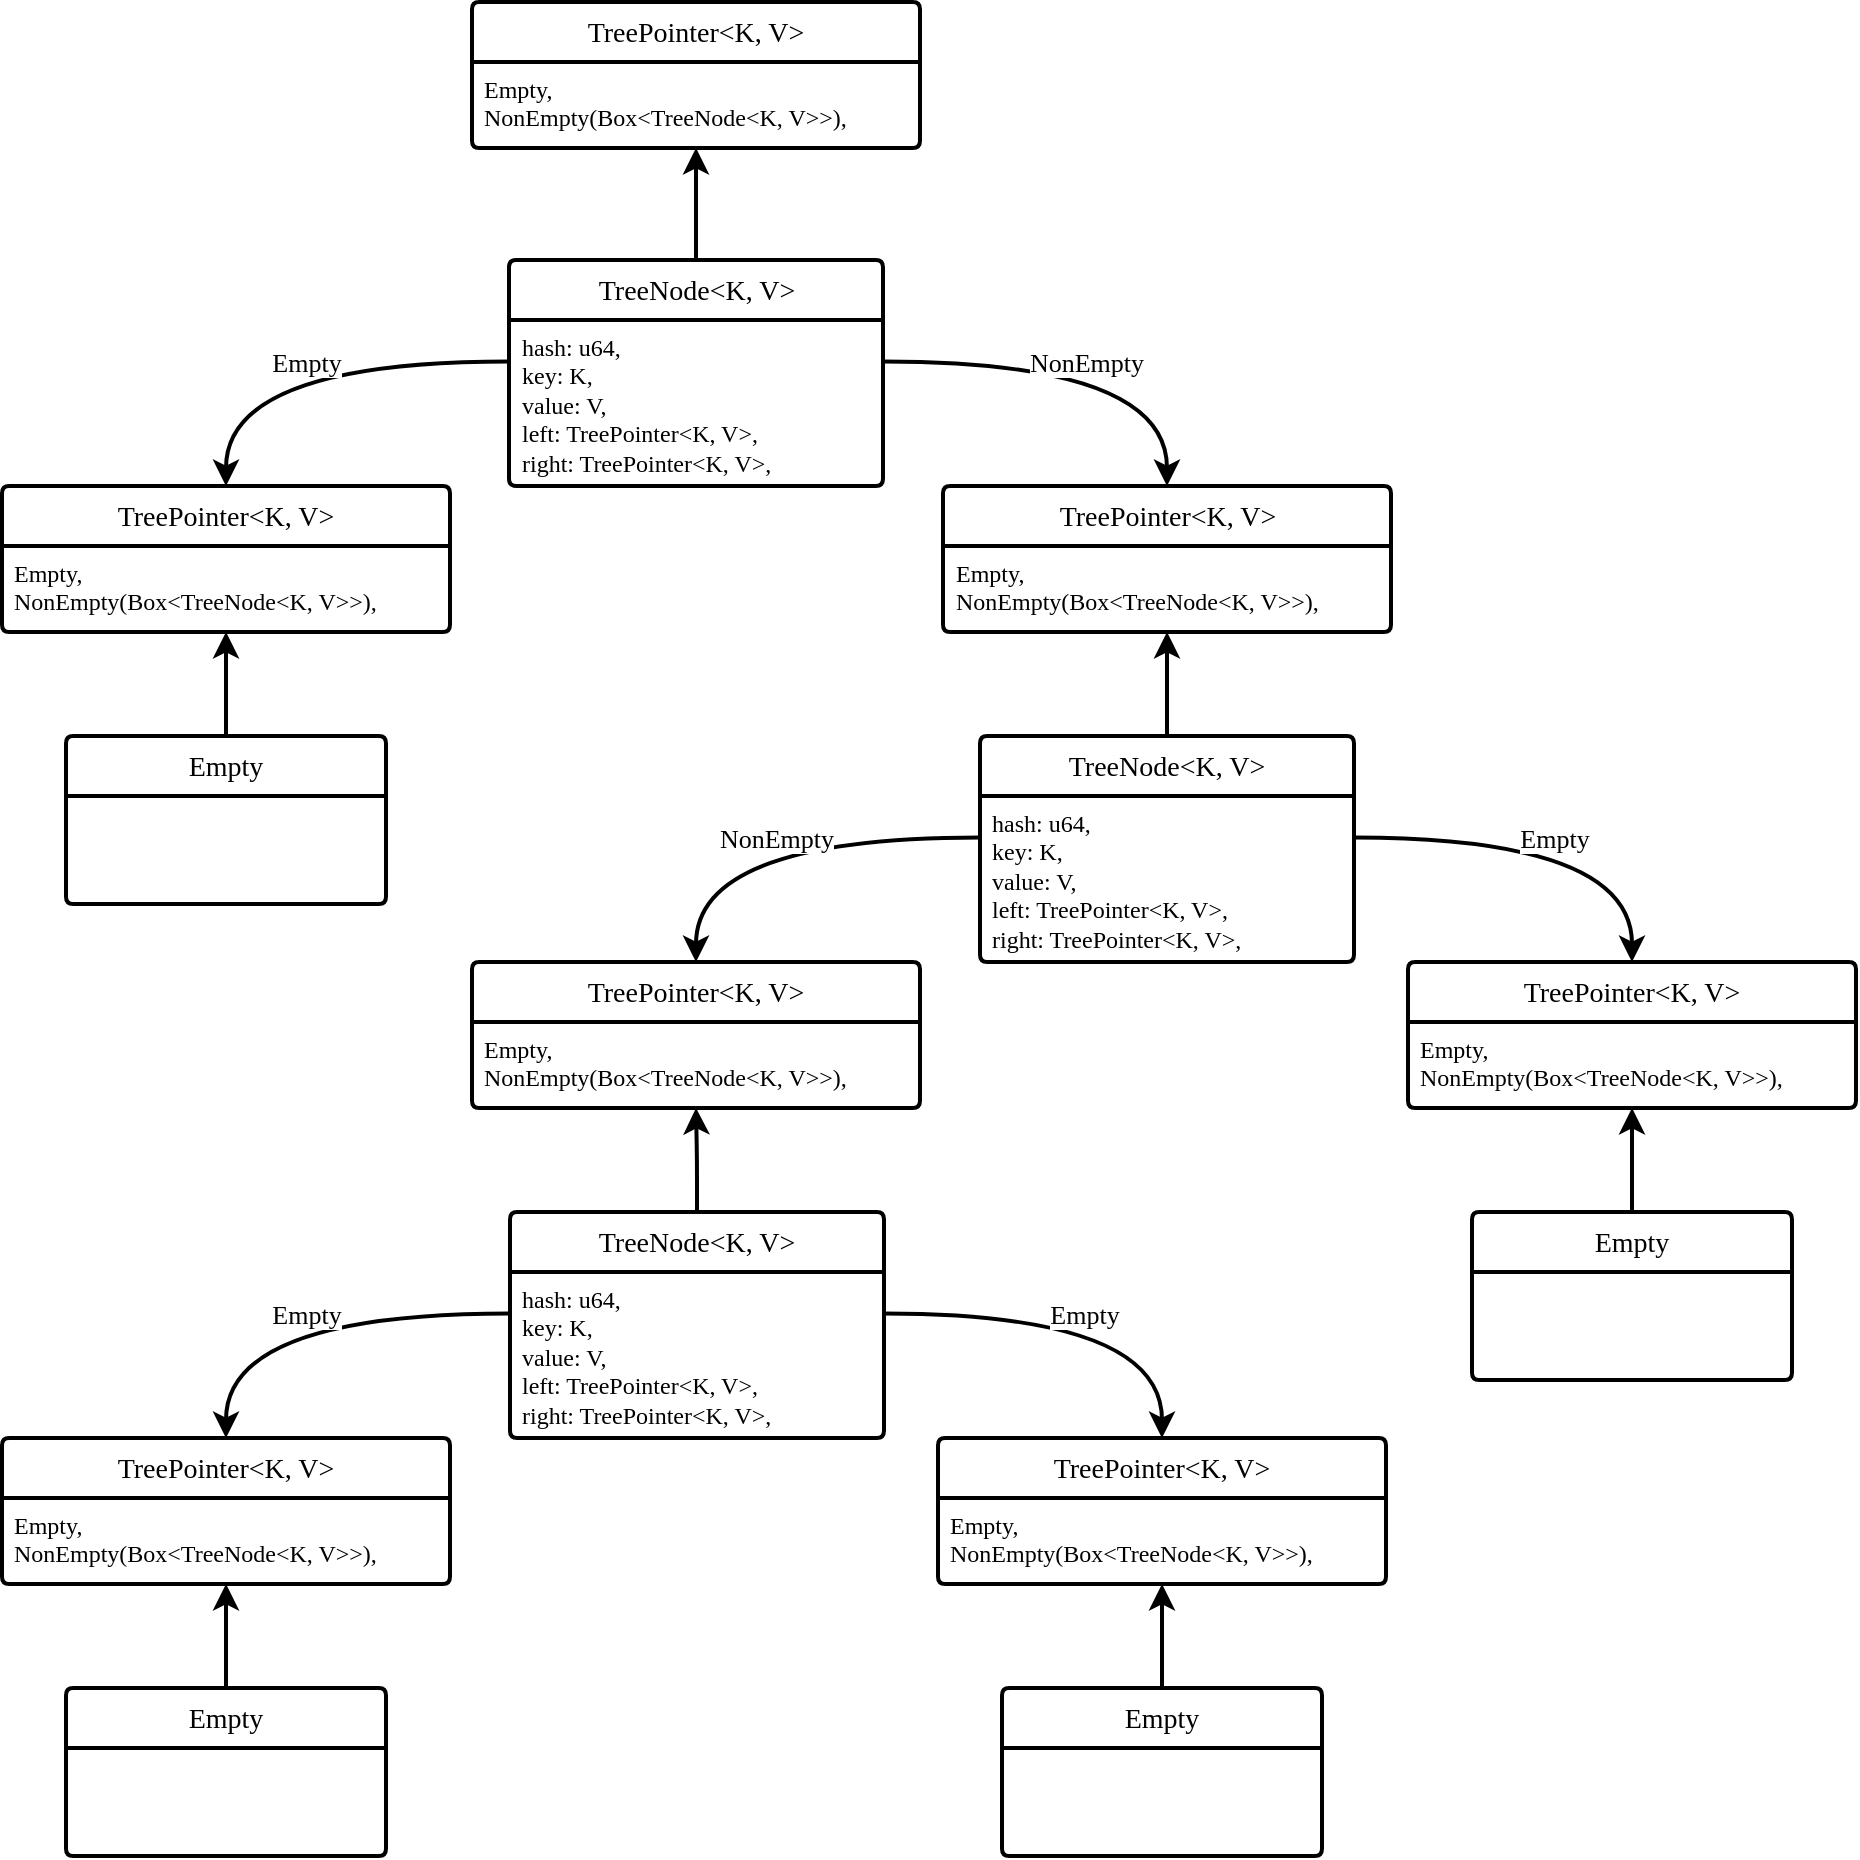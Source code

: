 <mxfile version="21.4.0" type="device" pages="4">
  <diagram name="Page-1" id="tUi_gBeqIM0t7qqyr_8D">
    <mxGraphModel dx="1252" dy="682" grid="0" gridSize="10" guides="1" tooltips="1" connect="1" arrows="1" fold="1" page="1" pageScale="1" pageWidth="827" pageHeight="1169" background="none" math="0" shadow="0">
      <root>
        <mxCell id="0" />
        <mxCell id="1" parent="0" />
        <mxCell id="XlgE8Wi3tB93STRmFZk--21" style="edgeStyle=orthogonalEdgeStyle;orthogonalLoop=1;jettySize=auto;html=1;exitX=0.5;exitY=0;exitDx=0;exitDy=0;entryX=0.5;entryY=1;entryDx=0;entryDy=0;curved=1;endSize=7;startSize=7;strokeWidth=2;" parent="1" source="m0QCa7isOWUrVZHU1kTx-17" target="XlgE8Wi3tB93STRmFZk--20" edge="1">
          <mxGeometry relative="1" as="geometry" />
        </mxCell>
        <mxCell id="m0QCa7isOWUrVZHU1kTx-17" value="&lt;font face=&quot;JetBrains Mono&quot;&gt;TreeNode&amp;lt;K, V&amp;gt;&lt;/font&gt;" style="swimlane;childLayout=stackLayout;horizontal=1;startSize=30;horizontalStack=0;rounded=1;fontSize=14;fontStyle=0;strokeWidth=2;resizeParent=0;resizeLast=1;shadow=0;dashed=0;align=center;arcSize=4;whiteSpace=wrap;html=1;expand=1;collapsible=0;" parent="1" vertex="1">
          <mxGeometry x="412.5" y="213" width="187" height="113" as="geometry" />
        </mxCell>
        <mxCell id="m0QCa7isOWUrVZHU1kTx-18" value="&lt;font face=&quot;JetBrains Mono&quot;&gt;hash: u64,&lt;br&gt;key: K,&lt;br&gt;value: V,&lt;br&gt;left: TreePointer&amp;lt;K, V&amp;gt;,&lt;br&gt;right: TreePointer&amp;lt;K, V&amp;gt;,&lt;br&gt;&lt;/font&gt;" style="align=left;strokeColor=none;fillColor=none;spacingLeft=4;fontSize=12;verticalAlign=top;resizable=0;rotatable=0;part=1;html=1;" parent="m0QCa7isOWUrVZHU1kTx-17" vertex="1">
          <mxGeometry y="30" width="187" height="83" as="geometry" />
        </mxCell>
        <mxCell id="m0QCa7isOWUrVZHU1kTx-21" value="&lt;font face=&quot;JetBrains Mono&quot;&gt;TreePointer&amp;lt;K, V&amp;gt;&lt;/font&gt;" style="swimlane;childLayout=stackLayout;horizontal=1;startSize=30;horizontalStack=0;rounded=1;fontSize=14;fontStyle=0;strokeWidth=2;resizeParent=0;resizeLast=1;shadow=0;dashed=0;align=center;arcSize=4;whiteSpace=wrap;html=1;expand=1;collapsible=0;" parent="1" vertex="1">
          <mxGeometry x="159" y="326" width="224" height="73" as="geometry" />
        </mxCell>
        <mxCell id="m0QCa7isOWUrVZHU1kTx-22" value="&lt;font face=&quot;JetBrains Mono&quot;&gt;Empty,&lt;br&gt;NonEmpty(Box&amp;lt;TreeNode&amp;lt;K, V&amp;gt;&amp;gt;),&lt;br&gt;&lt;/font&gt;" style="align=left;strokeColor=none;fillColor=none;spacingLeft=4;fontSize=12;verticalAlign=top;resizable=0;rotatable=0;part=1;html=1;" parent="m0QCa7isOWUrVZHU1kTx-21" vertex="1">
          <mxGeometry y="30" width="224" height="43" as="geometry" />
        </mxCell>
        <mxCell id="m0QCa7isOWUrVZHU1kTx-26" value="NonEmpty" style="edgeStyle=orthogonalEdgeStyle;orthogonalLoop=1;jettySize=auto;html=1;exitX=1;exitY=0.25;exitDx=0;exitDy=0;endSize=7;startSize=7;strokeWidth=2;curved=1;entryX=0.5;entryY=0;entryDx=0;entryDy=0;fontSize=13;fontFamily=JetBrains Mono;" parent="1" source="m0QCa7isOWUrVZHU1kTx-18" target="XlgE8Wi3tB93STRmFZk--3" edge="1">
          <mxGeometry relative="1" as="geometry">
            <mxPoint x="740.5" y="191" as="targetPoint" />
          </mxGeometry>
        </mxCell>
        <mxCell id="m0QCa7isOWUrVZHU1kTx-29" style="edgeStyle=orthogonalEdgeStyle;rounded=1;orthogonalLoop=1;jettySize=auto;html=1;exitX=0.5;exitY=0;exitDx=0;exitDy=0;entryX=0.5;entryY=1;entryDx=0;entryDy=0;endSize=7;startSize=7;strokeWidth=2;" parent="1" source="XlgE8Wi3tB93STRmFZk--6" target="XlgE8Wi3tB93STRmFZk--4" edge="1">
          <mxGeometry relative="1" as="geometry">
            <mxPoint x="741.5" y="451" as="sourcePoint" />
            <mxPoint x="727" y="420" as="targetPoint" />
          </mxGeometry>
        </mxCell>
        <mxCell id="m0QCa7isOWUrVZHU1kTx-32" style="edgeStyle=orthogonalEdgeStyle;rounded=1;orthogonalLoop=1;jettySize=auto;html=1;exitX=0.5;exitY=0;exitDx=0;exitDy=0;entryX=0.5;entryY=1;entryDx=0;entryDy=0;endSize=7;startSize=7;strokeWidth=2;" parent="1" source="m0QCa7isOWUrVZHU1kTx-30" target="m0QCa7isOWUrVZHU1kTx-22" edge="1">
          <mxGeometry relative="1" as="geometry" />
        </mxCell>
        <mxCell id="m0QCa7isOWUrVZHU1kTx-30" value="&lt;font face=&quot;JetBrains Mono&quot;&gt;Empty&lt;/font&gt;" style="swimlane;childLayout=stackLayout;horizontal=1;startSize=30;horizontalStack=0;rounded=1;fontSize=14;fontStyle=0;strokeWidth=2;resizeParent=0;resizeLast=1;shadow=0;dashed=0;align=center;arcSize=4;whiteSpace=wrap;html=1;expand=1;collapsible=0;" parent="1" vertex="1">
          <mxGeometry x="191" y="451" width="160" height="84" as="geometry" />
        </mxCell>
        <mxCell id="XlgE8Wi3tB93STRmFZk--2" value="Empty" style="edgeStyle=orthogonalEdgeStyle;orthogonalLoop=1;jettySize=auto;html=1;exitX=0;exitY=0.25;exitDx=0;exitDy=0;entryX=0.5;entryY=0;entryDx=0;entryDy=0;endSize=7;startSize=7;strokeWidth=2;curved=1;fontFamily=JetBrains Mono;fontSize=13;" parent="1" source="m0QCa7isOWUrVZHU1kTx-18" target="m0QCa7isOWUrVZHU1kTx-21" edge="1">
          <mxGeometry relative="1" as="geometry" />
        </mxCell>
        <mxCell id="XlgE8Wi3tB93STRmFZk--3" value="&lt;font face=&quot;JetBrains Mono&quot;&gt;TreePointer&amp;lt;K, V&amp;gt;&lt;/font&gt;" style="swimlane;childLayout=stackLayout;horizontal=1;startSize=30;horizontalStack=0;rounded=1;fontSize=14;fontStyle=0;strokeWidth=2;resizeParent=0;resizeLast=1;shadow=0;dashed=0;align=center;arcSize=4;whiteSpace=wrap;html=1;expand=1;collapsible=0;" parent="1" vertex="1">
          <mxGeometry x="629.5" y="326" width="224" height="73" as="geometry" />
        </mxCell>
        <mxCell id="XlgE8Wi3tB93STRmFZk--4" value="&lt;font face=&quot;JetBrains Mono&quot;&gt;Empty,&lt;br&gt;NonEmpty(Box&amp;lt;TreeNode&amp;lt;K, V&amp;gt;&amp;gt;),&lt;br&gt;&lt;/font&gt;" style="align=left;strokeColor=none;fillColor=none;spacingLeft=4;fontSize=12;verticalAlign=top;resizable=0;rotatable=0;part=1;html=1;" parent="XlgE8Wi3tB93STRmFZk--3" vertex="1">
          <mxGeometry y="30" width="224" height="43" as="geometry" />
        </mxCell>
        <mxCell id="XlgE8Wi3tB93STRmFZk--6" value="&lt;font face=&quot;JetBrains Mono&quot;&gt;TreeNode&amp;lt;K, V&amp;gt;&lt;/font&gt;" style="swimlane;childLayout=stackLayout;horizontal=1;startSize=30;horizontalStack=0;rounded=1;fontSize=14;fontStyle=0;strokeWidth=2;resizeParent=0;resizeLast=1;shadow=0;dashed=0;align=center;arcSize=4;whiteSpace=wrap;html=1;expand=1;collapsible=0;" parent="1" vertex="1">
          <mxGeometry x="648" y="451" width="187" height="113" as="geometry" />
        </mxCell>
        <mxCell id="XlgE8Wi3tB93STRmFZk--7" value="&lt;font face=&quot;JetBrains Mono&quot;&gt;hash: u64,&lt;br&gt;key: K,&lt;br&gt;value: V,&lt;br&gt;left: TreePointer&amp;lt;K, V&amp;gt;,&lt;br&gt;right: TreePointer&amp;lt;K, V&amp;gt;,&lt;br&gt;&lt;/font&gt;" style="align=left;strokeColor=none;fillColor=none;spacingLeft=4;fontSize=12;verticalAlign=top;resizable=0;rotatable=0;part=1;html=1;" parent="XlgE8Wi3tB93STRmFZk--6" vertex="1">
          <mxGeometry y="30" width="187" height="83" as="geometry" />
        </mxCell>
        <mxCell id="XlgE8Wi3tB93STRmFZk--9" value="&lt;font face=&quot;JetBrains Mono&quot;&gt;TreePointer&amp;lt;K, V&amp;gt;&lt;/font&gt;" style="swimlane;childLayout=stackLayout;horizontal=1;startSize=30;horizontalStack=0;rounded=1;fontSize=14;fontStyle=0;strokeWidth=2;resizeParent=0;resizeLast=1;shadow=0;dashed=0;align=center;arcSize=4;whiteSpace=wrap;html=1;expand=1;collapsible=0;" parent="1" vertex="1">
          <mxGeometry x="394" y="564" width="224" height="73" as="geometry" />
        </mxCell>
        <mxCell id="XlgE8Wi3tB93STRmFZk--10" value="&lt;font face=&quot;JetBrains Mono&quot;&gt;Empty,&lt;br&gt;NonEmpty(Box&amp;lt;TreeNode&amp;lt;K, V&amp;gt;&amp;gt;),&lt;br&gt;&lt;/font&gt;" style="align=left;strokeColor=none;fillColor=none;spacingLeft=4;fontSize=12;verticalAlign=top;resizable=0;rotatable=0;part=1;html=1;" parent="XlgE8Wi3tB93STRmFZk--9" vertex="1">
          <mxGeometry y="30" width="224" height="43" as="geometry" />
        </mxCell>
        <mxCell id="XlgE8Wi3tB93STRmFZk--11" style="edgeStyle=orthogonalEdgeStyle;rounded=1;orthogonalLoop=1;jettySize=auto;html=1;exitX=0.5;exitY=0;exitDx=0;exitDy=0;entryX=0.5;entryY=1;entryDx=0;entryDy=0;endSize=7;startSize=7;strokeWidth=2;" parent="1" source="XlgE8Wi3tB93STRmFZk--22" target="XlgE8Wi3tB93STRmFZk--10" edge="1">
          <mxGeometry relative="1" as="geometry">
            <mxPoint x="506" y="689" as="sourcePoint" />
          </mxGeometry>
        </mxCell>
        <mxCell id="XlgE8Wi3tB93STRmFZk--13" value="&lt;font face=&quot;JetBrains Mono&quot;&gt;TreePointer&amp;lt;K, V&amp;gt;&lt;/font&gt;" style="swimlane;childLayout=stackLayout;horizontal=1;startSize=30;horizontalStack=0;rounded=1;fontSize=14;fontStyle=0;strokeWidth=2;resizeParent=0;resizeLast=1;shadow=0;dashed=0;align=center;arcSize=4;whiteSpace=wrap;html=1;expand=1;collapsible=0;" parent="1" vertex="1">
          <mxGeometry x="862" y="564" width="224" height="73" as="geometry" />
        </mxCell>
        <mxCell id="XlgE8Wi3tB93STRmFZk--14" value="&lt;font face=&quot;JetBrains Mono&quot;&gt;Empty,&lt;br&gt;NonEmpty(Box&amp;lt;TreeNode&amp;lt;K, V&amp;gt;&amp;gt;),&lt;br&gt;&lt;/font&gt;" style="align=left;strokeColor=none;fillColor=none;spacingLeft=4;fontSize=12;verticalAlign=top;resizable=0;rotatable=0;part=1;html=1;" parent="XlgE8Wi3tB93STRmFZk--13" vertex="1">
          <mxGeometry y="30" width="224" height="43" as="geometry" />
        </mxCell>
        <mxCell id="XlgE8Wi3tB93STRmFZk--15" style="edgeStyle=orthogonalEdgeStyle;rounded=1;orthogonalLoop=1;jettySize=auto;html=1;exitX=0.5;exitY=0;exitDx=0;exitDy=0;entryX=0.5;entryY=1;entryDx=0;entryDy=0;endSize=7;startSize=7;strokeWidth=2;" parent="1" source="XlgE8Wi3tB93STRmFZk--16" target="XlgE8Wi3tB93STRmFZk--14" edge="1">
          <mxGeometry relative="1" as="geometry" />
        </mxCell>
        <mxCell id="XlgE8Wi3tB93STRmFZk--16" value="&lt;font face=&quot;JetBrains Mono&quot;&gt;Empty&lt;/font&gt;" style="swimlane;childLayout=stackLayout;horizontal=1;startSize=30;horizontalStack=0;rounded=1;fontSize=14;fontStyle=0;strokeWidth=2;resizeParent=0;resizeLast=1;shadow=0;dashed=0;align=center;arcSize=4;whiteSpace=wrap;html=1;expand=1;collapsible=0;" parent="1" vertex="1">
          <mxGeometry x="894" y="689" width="160" height="84" as="geometry" />
        </mxCell>
        <mxCell id="XlgE8Wi3tB93STRmFZk--17" value="NonEmpty" style="edgeStyle=orthogonalEdgeStyle;orthogonalLoop=1;jettySize=auto;html=1;exitX=0;exitY=0.25;exitDx=0;exitDy=0;entryX=0.5;entryY=0;entryDx=0;entryDy=0;endSize=7;startSize=7;strokeWidth=2;curved=1;fontSize=13;fontFamily=JetBrains Mono;" parent="1" source="XlgE8Wi3tB93STRmFZk--7" target="XlgE8Wi3tB93STRmFZk--9" edge="1">
          <mxGeometry relative="1" as="geometry" />
        </mxCell>
        <mxCell id="XlgE8Wi3tB93STRmFZk--18" value="Empty" style="edgeStyle=orthogonalEdgeStyle;orthogonalLoop=1;jettySize=auto;html=1;exitX=1;exitY=0.25;exitDx=0;exitDy=0;entryX=0.5;entryY=0;entryDx=0;entryDy=0;curved=1;endSize=7;startSize=7;strokeWidth=2;fontSize=13;fontFamily=JetBrains Mono;" parent="1" source="XlgE8Wi3tB93STRmFZk--7" target="XlgE8Wi3tB93STRmFZk--13" edge="1">
          <mxGeometry relative="1" as="geometry" />
        </mxCell>
        <mxCell id="XlgE8Wi3tB93STRmFZk--19" value="&lt;font face=&quot;JetBrains Mono&quot;&gt;TreePointer&amp;lt;K, V&amp;gt;&lt;/font&gt;" style="swimlane;childLayout=stackLayout;horizontal=1;startSize=30;horizontalStack=0;rounded=1;fontSize=14;fontStyle=0;strokeWidth=2;resizeParent=0;resizeLast=1;shadow=0;dashed=0;align=center;arcSize=4;whiteSpace=wrap;html=1;expand=1;collapsible=0;" parent="1" vertex="1">
          <mxGeometry x="394" y="84" width="224" height="73" as="geometry" />
        </mxCell>
        <mxCell id="XlgE8Wi3tB93STRmFZk--20" value="&lt;font face=&quot;JetBrains Mono&quot;&gt;Empty,&lt;br&gt;NonEmpty(Box&amp;lt;TreeNode&amp;lt;K, V&amp;gt;&amp;gt;),&lt;br&gt;&lt;/font&gt;" style="align=left;strokeColor=none;fillColor=none;spacingLeft=4;fontSize=12;verticalAlign=top;resizable=0;rotatable=0;part=1;html=1;" parent="XlgE8Wi3tB93STRmFZk--19" vertex="1">
          <mxGeometry y="30" width="224" height="43" as="geometry" />
        </mxCell>
        <mxCell id="XlgE8Wi3tB93STRmFZk--22" value="&lt;font face=&quot;JetBrains Mono&quot;&gt;TreeNode&amp;lt;K, V&amp;gt;&lt;/font&gt;" style="swimlane;childLayout=stackLayout;horizontal=1;startSize=30;horizontalStack=0;rounded=1;fontSize=14;fontStyle=0;strokeWidth=2;resizeParent=0;resizeLast=1;shadow=0;dashed=0;align=center;arcSize=4;whiteSpace=wrap;html=1;expand=1;collapsible=0;" parent="1" vertex="1">
          <mxGeometry x="413" y="689" width="187" height="113" as="geometry" />
        </mxCell>
        <mxCell id="XlgE8Wi3tB93STRmFZk--23" value="&lt;font face=&quot;JetBrains Mono&quot;&gt;hash: u64,&lt;br&gt;key: K,&lt;br&gt;value: V,&lt;br&gt;left: TreePointer&amp;lt;K, V&amp;gt;,&lt;br&gt;right: TreePointer&amp;lt;K, V&amp;gt;,&lt;br&gt;&lt;/font&gt;" style="align=left;strokeColor=none;fillColor=none;spacingLeft=4;fontSize=12;verticalAlign=top;resizable=0;rotatable=0;part=1;html=1;" parent="XlgE8Wi3tB93STRmFZk--22" vertex="1">
          <mxGeometry y="30" width="187" height="83" as="geometry" />
        </mxCell>
        <mxCell id="XlgE8Wi3tB93STRmFZk--24" value="&lt;font face=&quot;JetBrains Mono&quot;&gt;TreePointer&amp;lt;K, V&amp;gt;&lt;/font&gt;" style="swimlane;childLayout=stackLayout;horizontal=1;startSize=30;horizontalStack=0;rounded=1;fontSize=14;fontStyle=0;strokeWidth=2;resizeParent=0;resizeLast=1;shadow=0;dashed=0;align=center;arcSize=4;whiteSpace=wrap;html=1;expand=1;collapsible=0;" parent="1" vertex="1">
          <mxGeometry x="159" y="802" width="224" height="73" as="geometry" />
        </mxCell>
        <mxCell id="XlgE8Wi3tB93STRmFZk--25" value="&lt;font face=&quot;JetBrains Mono&quot;&gt;Empty,&lt;br&gt;NonEmpty(Box&amp;lt;TreeNode&amp;lt;K, V&amp;gt;&amp;gt;),&lt;br&gt;&lt;/font&gt;" style="align=left;strokeColor=none;fillColor=none;spacingLeft=4;fontSize=12;verticalAlign=top;resizable=0;rotatable=0;part=1;html=1;" parent="XlgE8Wi3tB93STRmFZk--24" vertex="1">
          <mxGeometry y="30" width="224" height="43" as="geometry" />
        </mxCell>
        <mxCell id="XlgE8Wi3tB93STRmFZk--26" style="edgeStyle=orthogonalEdgeStyle;rounded=1;orthogonalLoop=1;jettySize=auto;html=1;exitX=0.5;exitY=0;exitDx=0;exitDy=0;entryX=0.5;entryY=1;entryDx=0;entryDy=0;endSize=7;startSize=7;strokeWidth=2;" parent="1" source="XlgE8Wi3tB93STRmFZk--27" target="XlgE8Wi3tB93STRmFZk--25" edge="1">
          <mxGeometry relative="1" as="geometry" />
        </mxCell>
        <mxCell id="XlgE8Wi3tB93STRmFZk--27" value="&lt;font face=&quot;JetBrains Mono&quot;&gt;Empty&lt;/font&gt;" style="swimlane;childLayout=stackLayout;horizontal=1;startSize=30;horizontalStack=0;rounded=1;fontSize=14;fontStyle=0;strokeWidth=2;resizeParent=0;resizeLast=1;shadow=0;dashed=0;align=center;arcSize=4;whiteSpace=wrap;html=1;expand=1;collapsible=0;" parent="1" vertex="1">
          <mxGeometry x="191" y="927" width="160" height="84" as="geometry" />
        </mxCell>
        <mxCell id="XlgE8Wi3tB93STRmFZk--28" value="&lt;font face=&quot;JetBrains Mono&quot;&gt;TreePointer&amp;lt;K, V&amp;gt;&lt;/font&gt;" style="swimlane;childLayout=stackLayout;horizontal=1;startSize=30;horizontalStack=0;rounded=1;fontSize=14;fontStyle=0;strokeWidth=2;resizeParent=0;resizeLast=1;shadow=0;dashed=0;align=center;arcSize=4;whiteSpace=wrap;html=1;expand=1;collapsible=0;" parent="1" vertex="1">
          <mxGeometry x="627" y="802" width="224" height="73" as="geometry" />
        </mxCell>
        <mxCell id="XlgE8Wi3tB93STRmFZk--29" value="&lt;font face=&quot;JetBrains Mono&quot;&gt;Empty,&lt;br&gt;NonEmpty(Box&amp;lt;TreeNode&amp;lt;K, V&amp;gt;&amp;gt;),&lt;br&gt;&lt;/font&gt;" style="align=left;strokeColor=none;fillColor=none;spacingLeft=4;fontSize=12;verticalAlign=top;resizable=0;rotatable=0;part=1;html=1;" parent="XlgE8Wi3tB93STRmFZk--28" vertex="1">
          <mxGeometry y="30" width="224" height="43" as="geometry" />
        </mxCell>
        <mxCell id="XlgE8Wi3tB93STRmFZk--30" style="edgeStyle=orthogonalEdgeStyle;rounded=1;orthogonalLoop=1;jettySize=auto;html=1;exitX=0.5;exitY=0;exitDx=0;exitDy=0;entryX=0.5;entryY=1;entryDx=0;entryDy=0;endSize=7;startSize=7;strokeWidth=2;" parent="1" source="XlgE8Wi3tB93STRmFZk--31" target="XlgE8Wi3tB93STRmFZk--29" edge="1">
          <mxGeometry relative="1" as="geometry" />
        </mxCell>
        <mxCell id="XlgE8Wi3tB93STRmFZk--31" value="&lt;font face=&quot;JetBrains Mono&quot;&gt;Empty&lt;/font&gt;" style="swimlane;childLayout=stackLayout;horizontal=1;startSize=30;horizontalStack=0;rounded=1;fontSize=14;fontStyle=0;strokeWidth=2;resizeParent=0;resizeLast=1;shadow=0;dashed=0;align=center;arcSize=4;whiteSpace=wrap;html=1;expand=1;collapsible=0;" parent="1" vertex="1">
          <mxGeometry x="659" y="927" width="160" height="84" as="geometry" />
        </mxCell>
        <mxCell id="XlgE8Wi3tB93STRmFZk--32" value="Empty" style="edgeStyle=orthogonalEdgeStyle;orthogonalLoop=1;jettySize=auto;html=1;exitX=0;exitY=0.25;exitDx=0;exitDy=0;entryX=0.5;entryY=0;entryDx=0;entryDy=0;endSize=7;startSize=7;strokeWidth=2;curved=1;fontSize=13;fontFamily=JetBrains Mono;" parent="1" source="XlgE8Wi3tB93STRmFZk--23" target="XlgE8Wi3tB93STRmFZk--24" edge="1">
          <mxGeometry relative="1" as="geometry" />
        </mxCell>
        <mxCell id="XlgE8Wi3tB93STRmFZk--33" value="Empty" style="edgeStyle=orthogonalEdgeStyle;orthogonalLoop=1;jettySize=auto;html=1;exitX=1;exitY=0.25;exitDx=0;exitDy=0;entryX=0.5;entryY=0;entryDx=0;entryDy=0;curved=1;endSize=7;startSize=7;strokeWidth=2;fontSize=13;fontFamily=JetBrains Mono;" parent="1" source="XlgE8Wi3tB93STRmFZk--23" target="XlgE8Wi3tB93STRmFZk--28" edge="1">
          <mxGeometry relative="1" as="geometry" />
        </mxCell>
      </root>
    </mxGraphModel>
  </diagram>
  <diagram id="zDAjSXjAXNpH2zPiClWM" name="Page-2">
    <mxGraphModel dx="1252" dy="682" grid="0" gridSize="10" guides="1" tooltips="1" connect="1" arrows="1" fold="1" page="1" pageScale="1" pageWidth="827" pageHeight="1169" math="0" shadow="0">
      <root>
        <mxCell id="0" />
        <mxCell id="1" parent="0" />
        <mxCell id="bGrUuDbyc2AJjVgjjbAX-1" value="mecha" style="rounded=1;whiteSpace=wrap;html=1;" parent="1" vertex="1">
          <mxGeometry x="187" y="187" width="120" height="60" as="geometry" />
        </mxCell>
        <mxCell id="bGrUuDbyc2AJjVgjjbAX-2" value="left" style="edgeStyle=orthogonalEdgeStyle;orthogonalLoop=1;jettySize=auto;html=1;exitX=0;exitY=0.5;exitDx=0;exitDy=0;entryX=0.5;entryY=0;entryDx=0;entryDy=0;strokeColor=default;curved=1;" parent="1" source="bGrUuDbyc2AJjVgjjbAX-4" target="bGrUuDbyc2AJjVgjjbAX-1" edge="1">
          <mxGeometry relative="1" as="geometry" />
        </mxCell>
        <mxCell id="bGrUuDbyc2AJjVgjjbAX-3" value="right" style="edgeStyle=orthogonalEdgeStyle;orthogonalLoop=1;jettySize=auto;html=1;exitX=1;exitY=0.5;exitDx=0;exitDy=0;entryX=0.5;entryY=0;entryDx=0;entryDy=0;curved=1;" parent="1" source="bGrUuDbyc2AJjVgjjbAX-4" target="bGrUuDbyc2AJjVgjjbAX-6" edge="1">
          <mxGeometry relative="1" as="geometry" />
        </mxCell>
        <mxCell id="bGrUuDbyc2AJjVgjjbAX-4" value="Jaeger" style="rounded=1;whiteSpace=wrap;html=1;" parent="1" vertex="1">
          <mxGeometry x="324" y="106" width="120" height="60" as="geometry" />
        </mxCell>
        <mxCell id="bGrUuDbyc2AJjVgjjbAX-5" value="left" style="edgeStyle=orthogonalEdgeStyle;orthogonalLoop=1;jettySize=auto;html=1;exitX=0;exitY=0.5;exitDx=0;exitDy=0;entryX=0.5;entryY=0;entryDx=0;entryDy=0;curved=1;" parent="1" source="bGrUuDbyc2AJjVgjjbAX-6" target="bGrUuDbyc2AJjVgjjbAX-8" edge="1">
          <mxGeometry relative="1" as="geometry" />
        </mxCell>
        <mxCell id="bGrUuDbyc2AJjVgjjbAX-6" value="robot" style="rounded=1;whiteSpace=wrap;html=1;" parent="1" vertex="1">
          <mxGeometry x="460" y="187" width="120" height="60" as="geometry" />
        </mxCell>
        <mxCell id="bGrUuDbyc2AJjVgjjbAX-7" value="right" style="edgeStyle=orthogonalEdgeStyle;orthogonalLoop=1;jettySize=auto;html=1;exitX=1;exitY=0.5;exitDx=0;exitDy=0;entryX=0.5;entryY=0;entryDx=0;entryDy=0;curved=1;" parent="1" source="bGrUuDbyc2AJjVgjjbAX-8" target="bGrUuDbyc2AJjVgjjbAX-10" edge="1">
          <mxGeometry relative="1" as="geometry" />
        </mxCell>
        <mxCell id="bGrUuDbyc2AJjVgjjbAX-8" value="droid" style="rounded=1;whiteSpace=wrap;html=1;" parent="1" vertex="1">
          <mxGeometry x="340" y="271" width="120" height="60" as="geometry" />
        </mxCell>
        <mxCell id="bGrUuDbyc2AJjVgjjbAX-9" value="left" style="edgeStyle=orthogonalEdgeStyle;orthogonalLoop=1;jettySize=auto;html=1;exitX=0;exitY=0.5;exitDx=0;exitDy=0;entryX=0.5;entryY=0;entryDx=0;entryDy=0;curved=1;" parent="1" source="bGrUuDbyc2AJjVgjjbAX-10" target="bGrUuDbyc2AJjVgjjbAX-11" edge="1">
          <mxGeometry relative="1" as="geometry" />
        </mxCell>
        <mxCell id="bGrUuDbyc2AJjVgjjbAX-10" value="Android" style="rounded=1;whiteSpace=wrap;html=1;" parent="1" vertex="1">
          <mxGeometry x="460" y="349" width="120" height="60" as="geometry" />
        </mxCell>
        <mxCell id="bGrUuDbyc2AJjVgjjbAX-11" value="GingerBread" style="rounded=1;whiteSpace=wrap;html=1;" parent="1" vertex="1">
          <mxGeometry x="340" y="418" width="120" height="60" as="geometry" />
        </mxCell>
        <mxCell id="tVxJkSOndJs5sB1b1Ekg-1" value="&lt;font style=&quot;font-size: 15px;&quot; face=&quot;JetBrains Mono&quot;&gt;test_nodes_creation&lt;/font&gt;" style="text;html=1;align=center;verticalAlign=middle;resizable=0;points=[];autosize=1;strokeColor=none;fillColor=none;" parent="1" vertex="1">
          <mxGeometry x="289.5" y="36" width="189" height="30" as="geometry" />
        </mxCell>
      </root>
    </mxGraphModel>
  </diagram>
  <diagram id="tHwBW54V3qgDm5fo1lsT" name="Page-3">
    <mxGraphModel dx="1252" dy="682" grid="0" gridSize="10" guides="1" tooltips="1" connect="1" arrows="1" fold="1" page="1" pageScale="1" pageWidth="827" pageHeight="1169" math="0" shadow="0">
      <root>
        <mxCell id="0" />
        <mxCell id="1" parent="0" />
        <mxCell id="6DW-ivxhXLT0nDpI6TtB-1" value="2" style="rounded=1;whiteSpace=wrap;html=1;" parent="1" vertex="1">
          <mxGeometry x="190" y="160" width="120" height="60" as="geometry" />
        </mxCell>
        <mxCell id="6DW-ivxhXLT0nDpI6TtB-2" value="left" style="edgeStyle=orthogonalEdgeStyle;orthogonalLoop=1;jettySize=auto;html=1;exitX=0;exitY=0.5;exitDx=0;exitDy=0;entryX=0.5;entryY=0;entryDx=0;entryDy=0;strokeColor=default;curved=1;" parent="1" source="6DW-ivxhXLT0nDpI6TtB-4" target="6DW-ivxhXLT0nDpI6TtB-1" edge="1">
          <mxGeometry relative="1" as="geometry" />
        </mxCell>
        <mxCell id="6DW-ivxhXLT0nDpI6TtB-3" value="right" style="edgeStyle=orthogonalEdgeStyle;orthogonalLoop=1;jettySize=auto;html=1;exitX=1;exitY=0.5;exitDx=0;exitDy=0;entryX=0.5;entryY=0;entryDx=0;entryDy=0;curved=1;" parent="1" source="6DW-ivxhXLT0nDpI6TtB-4" target="6DW-ivxhXLT0nDpI6TtB-6" edge="1">
          <mxGeometry relative="1" as="geometry" />
        </mxCell>
        <mxCell id="6DW-ivxhXLT0nDpI6TtB-4" value="1" style="rounded=1;whiteSpace=wrap;html=1;" parent="1" vertex="1">
          <mxGeometry x="327" y="79" width="120" height="60" as="geometry" />
        </mxCell>
        <mxCell id="6DW-ivxhXLT0nDpI6TtB-5" value="right" style="edgeStyle=orthogonalEdgeStyle;orthogonalLoop=1;jettySize=auto;html=1;exitX=1;exitY=0.5;exitDx=0;exitDy=0;entryX=0.5;entryY=0;entryDx=0;entryDy=0;curved=1;" parent="1" source="6DW-ivxhXLT0nDpI6TtB-6" target="6DW-ivxhXLT0nDpI6TtB-8" edge="1">
          <mxGeometry relative="1" as="geometry" />
        </mxCell>
        <mxCell id="6DW-ivxhXLT0nDpI6TtB-6" value="3" style="rounded=1;whiteSpace=wrap;html=1;" parent="1" vertex="1">
          <mxGeometry x="463" y="160" width="120" height="60" as="geometry" />
        </mxCell>
        <mxCell id="6DW-ivxhXLT0nDpI6TtB-7" value="left" style="edgeStyle=orthogonalEdgeStyle;orthogonalLoop=1;jettySize=auto;html=1;exitX=0;exitY=0.5;exitDx=0;exitDy=0;entryX=0.5;entryY=0;entryDx=0;entryDy=0;curved=1;" parent="1" source="6DW-ivxhXLT0nDpI6TtB-8" target="6DW-ivxhXLT0nDpI6TtB-10" edge="1">
          <mxGeometry relative="1" as="geometry" />
        </mxCell>
        <mxCell id="6DW-ivxhXLT0nDpI6TtB-8" value="4" style="rounded=1;whiteSpace=wrap;html=1;" parent="1" vertex="1">
          <mxGeometry x="604" y="234" width="120" height="60" as="geometry" />
        </mxCell>
        <mxCell id="6DW-ivxhXLT0nDpI6TtB-10" value="5" style="rounded=1;whiteSpace=wrap;html=1;" parent="1" vertex="1">
          <mxGeometry x="463" y="308" width="120" height="60" as="geometry" />
        </mxCell>
        <mxCell id="8PfmW3dF9wmXNyJ-4noD-1" value="&lt;font style=&quot;font-size: 15px;&quot; face=&quot;JetBrains Mono&quot;&gt;test_hash_tree_creation&lt;/font&gt;" style="text;html=1;align=center;verticalAlign=middle;resizable=0;points=[];autosize=1;strokeColor=none;fillColor=none;" parent="1" vertex="1">
          <mxGeometry x="274.5" y="14" width="225" height="30" as="geometry" />
        </mxCell>
      </root>
    </mxGraphModel>
  </diagram>
  <diagram id="ZbmafXukeotkQkw0pH51" name="Page-4">
    <mxGraphModel dx="1252" dy="682" grid="0" gridSize="10" guides="1" tooltips="1" connect="1" arrows="1" fold="1" page="1" pageScale="1" pageWidth="827" pageHeight="1169" math="0" shadow="0">
      <root>
        <mxCell id="0" />
        <mxCell id="1" parent="0" />
        <mxCell id="z1_Fc3YTe4857qStHPIo-2" value="left" style="edgeStyle=orthogonalEdgeStyle;orthogonalLoop=1;jettySize=auto;html=1;exitX=0;exitY=0.5;exitDx=0;exitDy=0;entryX=0.5;entryY=0;entryDx=0;entryDy=0;strokeColor=default;curved=1;" edge="1" parent="1" source="z1_Fc3YTe4857qStHPIo-4">
          <mxGeometry relative="1" as="geometry">
            <mxPoint x="250" y="160" as="targetPoint" />
          </mxGeometry>
        </mxCell>
        <mxCell id="z1_Fc3YTe4857qStHPIo-3" value="right" style="edgeStyle=orthogonalEdgeStyle;orthogonalLoop=1;jettySize=auto;html=1;exitX=1;exitY=0.5;exitDx=0;exitDy=0;entryX=0.5;entryY=0;entryDx=0;entryDy=0;curved=1;" edge="1" parent="1" source="z1_Fc3YTe4857qStHPIo-4" target="z1_Fc3YTe4857qStHPIo-6">
          <mxGeometry relative="1" as="geometry" />
        </mxCell>
        <mxCell id="z1_Fc3YTe4857qStHPIo-4" value="2" style="rounded=1;whiteSpace=wrap;html=1;" vertex="1" parent="1">
          <mxGeometry x="327" y="79" width="120" height="60" as="geometry" />
        </mxCell>
        <mxCell id="z1_Fc3YTe4857qStHPIo-5" value="right" style="edgeStyle=orthogonalEdgeStyle;orthogonalLoop=1;jettySize=auto;html=1;exitX=1;exitY=0.5;exitDx=0;exitDy=0;entryX=0.5;entryY=0;entryDx=0;entryDy=0;curved=1;" edge="1" parent="1" source="z1_Fc3YTe4857qStHPIo-6" target="z1_Fc3YTe4857qStHPIo-8">
          <mxGeometry relative="1" as="geometry" />
        </mxCell>
        <mxCell id="z1_Fc3YTe4857qStHPIo-6" value="3" style="rounded=1;whiteSpace=wrap;html=1;" vertex="1" parent="1">
          <mxGeometry x="463" y="160" width="120" height="60" as="geometry" />
        </mxCell>
        <mxCell id="z1_Fc3YTe4857qStHPIo-7" value="left" style="edgeStyle=orthogonalEdgeStyle;orthogonalLoop=1;jettySize=auto;html=1;exitX=0;exitY=0.5;exitDx=0;exitDy=0;entryX=0.5;entryY=0;entryDx=0;entryDy=0;curved=1;" edge="1" parent="1" source="z1_Fc3YTe4857qStHPIo-8" target="z1_Fc3YTe4857qStHPIo-9">
          <mxGeometry relative="1" as="geometry" />
        </mxCell>
        <mxCell id="z1_Fc3YTe4857qStHPIo-8" value="5" style="rounded=1;whiteSpace=wrap;html=1;" vertex="1" parent="1">
          <mxGeometry x="604" y="234" width="120" height="60" as="geometry" />
        </mxCell>
        <mxCell id="z1_Fc3YTe4857qStHPIo-9" value="4" style="rounded=1;whiteSpace=wrap;html=1;" vertex="1" parent="1">
          <mxGeometry x="510" y="310" width="120" height="60" as="geometry" />
        </mxCell>
        <mxCell id="z1_Fc3YTe4857qStHPIo-10" value="&lt;font style=&quot;font-size: 15px;&quot; face=&quot;JetBrains Mono&quot;&gt;test_removing_node&lt;/font&gt;" style="text;html=1;align=center;verticalAlign=middle;resizable=0;points=[];autosize=1;strokeColor=none;fillColor=none;" vertex="1" parent="1">
          <mxGeometry x="297.5" y="14" width="180" height="30" as="geometry" />
        </mxCell>
        <mxCell id="4tCkx-oGXl4qdMmlnjg9-1" value="-2" style="rounded=1;whiteSpace=wrap;html=1;" vertex="1" parent="1">
          <mxGeometry x="63" y="245" width="120" height="60" as="geometry" />
        </mxCell>
        <mxCell id="4tCkx-oGXl4qdMmlnjg9-2" value="1" style="rounded=1;whiteSpace=wrap;html=1;" vertex="1" parent="1">
          <mxGeometry x="199" y="157" width="120" height="60" as="geometry" />
        </mxCell>
        <mxCell id="4tCkx-oGXl4qdMmlnjg9-3" value="1" style="rounded=1;whiteSpace=wrap;html=1;" vertex="1" parent="1">
          <mxGeometry x="281" y="245" width="120" height="60" as="geometry" />
        </mxCell>
        <mxCell id="4tCkx-oGXl4qdMmlnjg9-4" value="1" style="rounded=1;whiteSpace=wrap;html=1;" vertex="1" parent="1">
          <mxGeometry x="372" y="325" width="120" height="60" as="geometry" />
        </mxCell>
      </root>
    </mxGraphModel>
  </diagram>
</mxfile>
